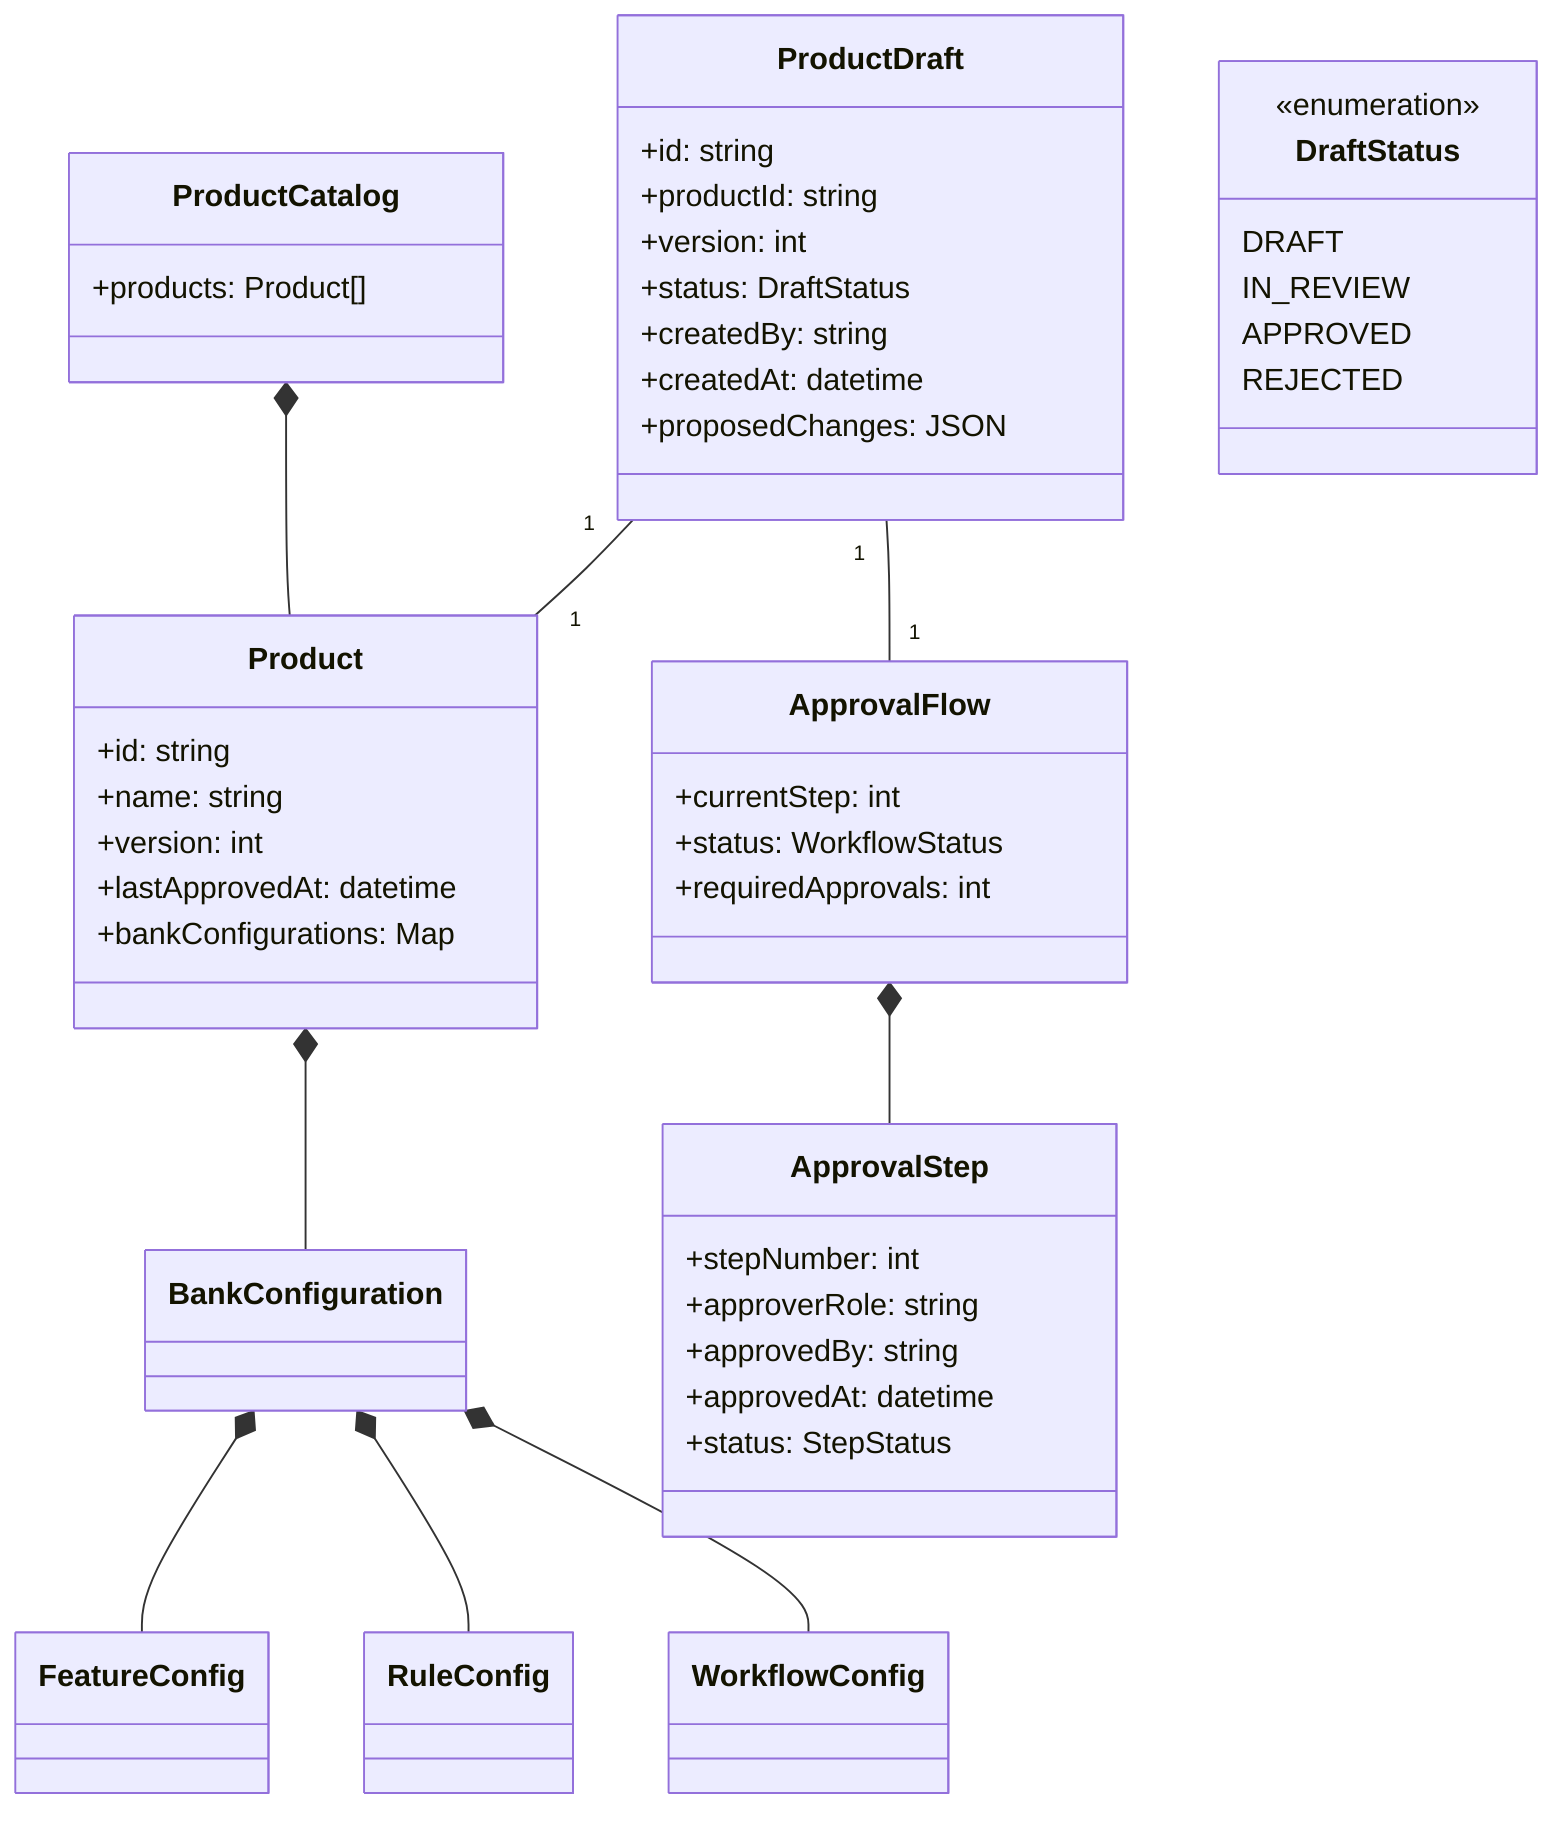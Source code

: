 classDiagram
    %% Live Catalog (only approved versions)
    ProductCatalog *-- Product
    Product *-- BankConfiguration
    BankConfiguration *-- FeatureConfig
    BankConfiguration *-- RuleConfig
    BankConfiguration *-- WorkflowConfig

    %% Change Management (separate)
    ProductDraft "1" -- "1" Product
    ProductDraft "1" -- "1" ApprovalFlow
    ApprovalFlow *-- ApprovalStep

    class ProductCatalog {
        +products: Product[]
    }

    class Product {
        +id: string
        +name: string
        +version: int
        +lastApprovedAt: datetime
        +bankConfigurations: Map<BankId, BankConfiguration>
    }

    class ProductDraft {
        +id: string
        +productId: string
        +version: int
        +status: DraftStatus
        +createdBy: string
        +createdAt: datetime
        +proposedChanges: JSON
    }

    class DraftStatus {
        <<enumeration>>
        DRAFT
        IN_REVIEW
        APPROVED
        REJECTED
    }

    class ApprovalFlow {
        +currentStep: int
        +status: WorkflowStatus
        +requiredApprovals: int
    }

    class ApprovalStep {
        +stepNumber: int
        +approverRole: string
        +approvedBy: string
        +approvedAt: datetime
        +status: StepStatus
    }